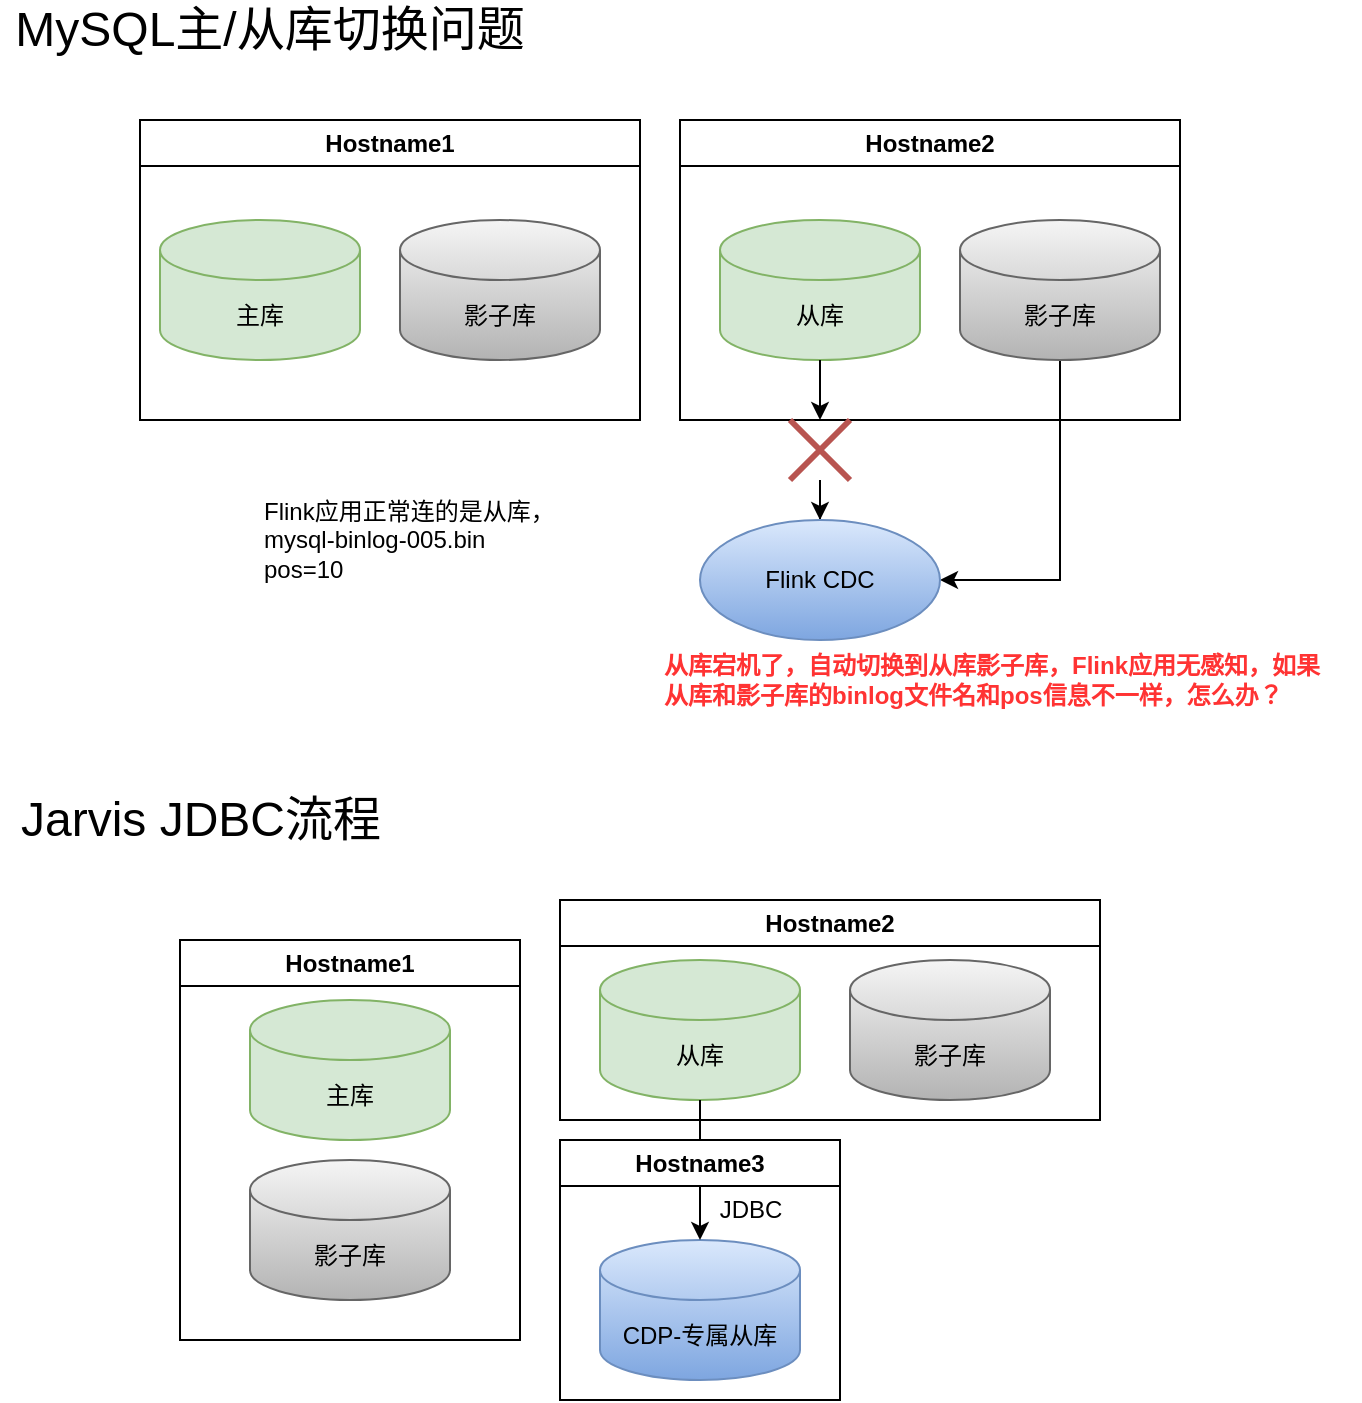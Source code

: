 <mxfile version="22.0.8" type="github">
  <diagram name="Page-1" id="32ATZdngchGKsi4qy3dn">
    <mxGraphModel dx="934" dy="562" grid="1" gridSize="10" guides="1" tooltips="1" connect="1" arrows="1" fold="1" page="1" pageScale="1" pageWidth="850" pageHeight="1100" math="0" shadow="0">
      <root>
        <mxCell id="0" />
        <mxCell id="1" parent="0" />
        <mxCell id="y7jmpfKo2dBx63ZG00Ak-2" value="&lt;font style=&quot;font-size: 24px;&quot;&gt;MySQL主/从库切换问题&lt;/font&gt;" style="text;html=1;strokeColor=none;fillColor=none;align=center;verticalAlign=middle;whiteSpace=wrap;rounded=0;" parent="1" vertex="1">
          <mxGeometry x="10" y="110" width="270" height="30" as="geometry" />
        </mxCell>
        <mxCell id="y7jmpfKo2dBx63ZG00Ak-3" value="主库" style="shape=cylinder3;whiteSpace=wrap;html=1;boundedLbl=1;backgroundOutline=1;size=15;fillColor=#d5e8d4;strokeColor=#82b366;" parent="1" vertex="1">
          <mxGeometry x="90" y="220" width="100" height="70" as="geometry" />
        </mxCell>
        <mxCell id="y7jmpfKo2dBx63ZG00Ak-4" value="影子库" style="shape=cylinder3;whiteSpace=wrap;html=1;boundedLbl=1;backgroundOutline=1;size=15;fillColor=#f5f5f5;gradientColor=#b3b3b3;strokeColor=#666666;" parent="1" vertex="1">
          <mxGeometry x="210" y="220" width="100" height="70" as="geometry" />
        </mxCell>
        <mxCell id="JSxCDw3PMIhSAgQZjtiB-2" style="edgeStyle=orthogonalEdgeStyle;rounded=0;orthogonalLoop=1;jettySize=auto;html=1;exitX=0.5;exitY=1;exitDx=0;exitDy=0;exitPerimeter=0;" edge="1" parent="1" source="y7jmpfKo2dBx63ZG00Ak-18" target="y7jmpfKo2dBx63ZG00Ak-15">
          <mxGeometry relative="1" as="geometry" />
        </mxCell>
        <mxCell id="y7jmpfKo2dBx63ZG00Ak-5" value="从库" style="shape=cylinder3;whiteSpace=wrap;html=1;boundedLbl=1;backgroundOutline=1;size=15;fillColor=#d5e8d4;strokeColor=#82b366;" parent="1" vertex="1">
          <mxGeometry x="370" y="220" width="100" height="70" as="geometry" />
        </mxCell>
        <mxCell id="JSxCDw3PMIhSAgQZjtiB-3" style="edgeStyle=orthogonalEdgeStyle;rounded=0;orthogonalLoop=1;jettySize=auto;html=1;exitX=0.5;exitY=1;exitDx=0;exitDy=0;exitPerimeter=0;entryX=1;entryY=0.5;entryDx=0;entryDy=0;" edge="1" parent="1" source="y7jmpfKo2dBx63ZG00Ak-6" target="y7jmpfKo2dBx63ZG00Ak-15">
          <mxGeometry relative="1" as="geometry" />
        </mxCell>
        <mxCell id="y7jmpfKo2dBx63ZG00Ak-6" value="影子库" style="shape=cylinder3;whiteSpace=wrap;html=1;boundedLbl=1;backgroundOutline=1;size=15;fillColor=#f5f5f5;gradientColor=#b3b3b3;strokeColor=#666666;" parent="1" vertex="1">
          <mxGeometry x="490" y="220" width="100" height="70" as="geometry" />
        </mxCell>
        <mxCell id="y7jmpfKo2dBx63ZG00Ak-7" value="Hostname1" style="swimlane;whiteSpace=wrap;html=1;" parent="1" vertex="1">
          <mxGeometry x="80" y="170" width="250" height="150" as="geometry" />
        </mxCell>
        <mxCell id="y7jmpfKo2dBx63ZG00Ak-8" value="Hostname2" style="swimlane;whiteSpace=wrap;html=1;" parent="1" vertex="1">
          <mxGeometry x="350" y="170" width="250" height="150" as="geometry" />
        </mxCell>
        <mxCell id="y7jmpfKo2dBx63ZG00Ak-15" value="Flink CDC" style="ellipse;whiteSpace=wrap;html=1;fillColor=#dae8fc;gradientColor=#7ea6e0;strokeColor=#6c8ebf;" parent="1" vertex="1">
          <mxGeometry x="360" y="370" width="120" height="60" as="geometry" />
        </mxCell>
        <mxCell id="y7jmpfKo2dBx63ZG00Ak-17" value="Flink应用正常连的是从库，&lt;br&gt;mysql-binlog-005.bin &lt;br&gt;pos=10" style="text;html=1;align=left;verticalAlign=middle;resizable=0;points=[];autosize=1;strokeColor=none;fillColor=none;" parent="1" vertex="1">
          <mxGeometry x="140" y="350" width="170" height="60" as="geometry" />
        </mxCell>
        <mxCell id="y7jmpfKo2dBx63ZG00Ak-21" value="&lt;b&gt;&lt;font color=&quot;#ff3333&quot;&gt;从库宕机了，自动切换到从库影子库，Flink应用无感知，如果&lt;br&gt;从库和影子库的binlog文件名和pos信息不一样，怎么办？&lt;/font&gt;&lt;/b&gt;" style="text;html=1;align=left;verticalAlign=middle;resizable=0;points=[];autosize=1;strokeColor=none;fillColor=none;" parent="1" vertex="1">
          <mxGeometry x="340" y="430" width="350" height="40" as="geometry" />
        </mxCell>
        <mxCell id="JSxCDw3PMIhSAgQZjtiB-4" value="" style="edgeStyle=orthogonalEdgeStyle;rounded=0;orthogonalLoop=1;jettySize=auto;html=1;exitX=0.5;exitY=1;exitDx=0;exitDy=0;exitPerimeter=0;" edge="1" parent="1" source="y7jmpfKo2dBx63ZG00Ak-5" target="y7jmpfKo2dBx63ZG00Ak-18">
          <mxGeometry relative="1" as="geometry">
            <mxPoint x="420" y="290" as="sourcePoint" />
            <mxPoint x="420" y="370" as="targetPoint" />
          </mxGeometry>
        </mxCell>
        <mxCell id="y7jmpfKo2dBx63ZG00Ak-18" value="" style="shape=umlDestroy;whiteSpace=wrap;html=1;strokeWidth=3;targetShapes=umlLifeline;fillColor=#f8cecc;strokeColor=#b85450;gradientColor=#ea6b66;" parent="1" vertex="1">
          <mxGeometry x="405" y="320" width="30" height="30" as="geometry" />
        </mxCell>
        <mxCell id="JSxCDw3PMIhSAgQZjtiB-5" value="&lt;font style=&quot;font-size: 24px;&quot;&gt;Jarvis JDBC流程&lt;/font&gt;" style="text;html=1;align=center;verticalAlign=middle;resizable=0;points=[];autosize=1;strokeColor=none;fillColor=none;" vertex="1" parent="1">
          <mxGeometry x="10" y="500" width="200" height="40" as="geometry" />
        </mxCell>
        <mxCell id="JSxCDw3PMIhSAgQZjtiB-9" value="从库" style="shape=cylinder3;whiteSpace=wrap;html=1;boundedLbl=1;backgroundOutline=1;size=15;fillColor=#d5e8d4;strokeColor=#82b366;" vertex="1" parent="1">
          <mxGeometry x="310" y="590" width="100" height="70" as="geometry" />
        </mxCell>
        <mxCell id="JSxCDw3PMIhSAgQZjtiB-10" value="影子库" style="shape=cylinder3;whiteSpace=wrap;html=1;boundedLbl=1;backgroundOutline=1;size=15;fillColor=#f5f5f5;strokeColor=#666666;gradientColor=#b3b3b3;" vertex="1" parent="1">
          <mxGeometry x="435" y="590" width="100" height="70" as="geometry" />
        </mxCell>
        <mxCell id="JSxCDw3PMIhSAgQZjtiB-11" value="CDP-专属从库" style="shape=cylinder3;whiteSpace=wrap;html=1;boundedLbl=1;backgroundOutline=1;size=15;fillColor=#dae8fc;strokeColor=#6c8ebf;gradientColor=#7ea6e0;" vertex="1" parent="1">
          <mxGeometry x="310" y="730" width="100" height="70" as="geometry" />
        </mxCell>
        <mxCell id="JSxCDw3PMIhSAgQZjtiB-12" style="edgeStyle=orthogonalEdgeStyle;rounded=0;orthogonalLoop=1;jettySize=auto;html=1;exitX=0.5;exitY=1;exitDx=0;exitDy=0;exitPerimeter=0;entryX=0.5;entryY=0;entryDx=0;entryDy=0;entryPerimeter=0;" edge="1" parent="1" source="JSxCDw3PMIhSAgQZjtiB-9" target="JSxCDw3PMIhSAgQZjtiB-11">
          <mxGeometry relative="1" as="geometry" />
        </mxCell>
        <mxCell id="JSxCDw3PMIhSAgQZjtiB-13" value="JDBC" style="text;html=1;align=center;verticalAlign=middle;resizable=0;points=[];autosize=1;strokeColor=none;fillColor=none;" vertex="1" parent="1">
          <mxGeometry x="360" y="700" width="50" height="30" as="geometry" />
        </mxCell>
        <mxCell id="JSxCDw3PMIhSAgQZjtiB-14" value="Hostname1" style="swimlane;whiteSpace=wrap;html=1;" vertex="1" parent="1">
          <mxGeometry x="100" y="580" width="170" height="200" as="geometry" />
        </mxCell>
        <mxCell id="JSxCDw3PMIhSAgQZjtiB-7" value="主库" style="shape=cylinder3;whiteSpace=wrap;html=1;boundedLbl=1;backgroundOutline=1;size=15;fillColor=#d5e8d4;strokeColor=#82b366;" vertex="1" parent="JSxCDw3PMIhSAgQZjtiB-14">
          <mxGeometry x="35" y="30" width="100" height="70" as="geometry" />
        </mxCell>
        <mxCell id="JSxCDw3PMIhSAgQZjtiB-8" value="影子库" style="shape=cylinder3;whiteSpace=wrap;html=1;boundedLbl=1;backgroundOutline=1;size=15;fillColor=#f5f5f5;strokeColor=#666666;gradientColor=#b3b3b3;" vertex="1" parent="JSxCDw3PMIhSAgQZjtiB-14">
          <mxGeometry x="35" y="110" width="100" height="70" as="geometry" />
        </mxCell>
        <mxCell id="JSxCDw3PMIhSAgQZjtiB-15" value="Hostname2" style="swimlane;whiteSpace=wrap;html=1;" vertex="1" parent="1">
          <mxGeometry x="290" y="560" width="270" height="110" as="geometry" />
        </mxCell>
        <mxCell id="JSxCDw3PMIhSAgQZjtiB-18" value="Hostname3" style="swimlane;whiteSpace=wrap;html=1;" vertex="1" parent="1">
          <mxGeometry x="290" y="680" width="140" height="130" as="geometry" />
        </mxCell>
      </root>
    </mxGraphModel>
  </diagram>
</mxfile>
